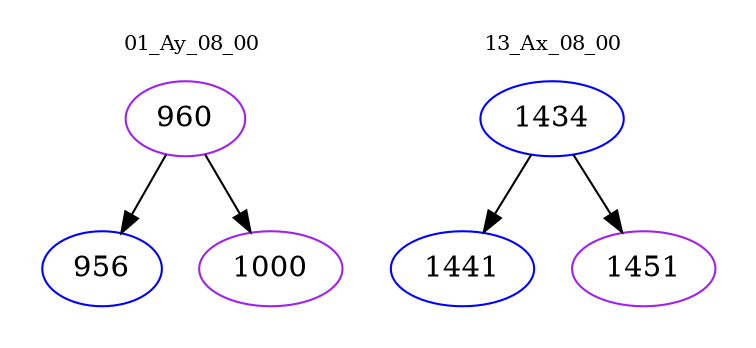 digraph{
subgraph cluster_0 {
color = white
label = "01_Ay_08_00";
fontsize=10;
T0_960 [label="960", color="purple"]
T0_960 -> T0_956 [color="black"]
T0_956 [label="956", color="blue"]
T0_960 -> T0_1000 [color="black"]
T0_1000 [label="1000", color="purple"]
}
subgraph cluster_1 {
color = white
label = "13_Ax_08_00";
fontsize=10;
T1_1434 [label="1434", color="blue"]
T1_1434 -> T1_1441 [color="black"]
T1_1441 [label="1441", color="blue"]
T1_1434 -> T1_1451 [color="black"]
T1_1451 [label="1451", color="purple"]
}
}
